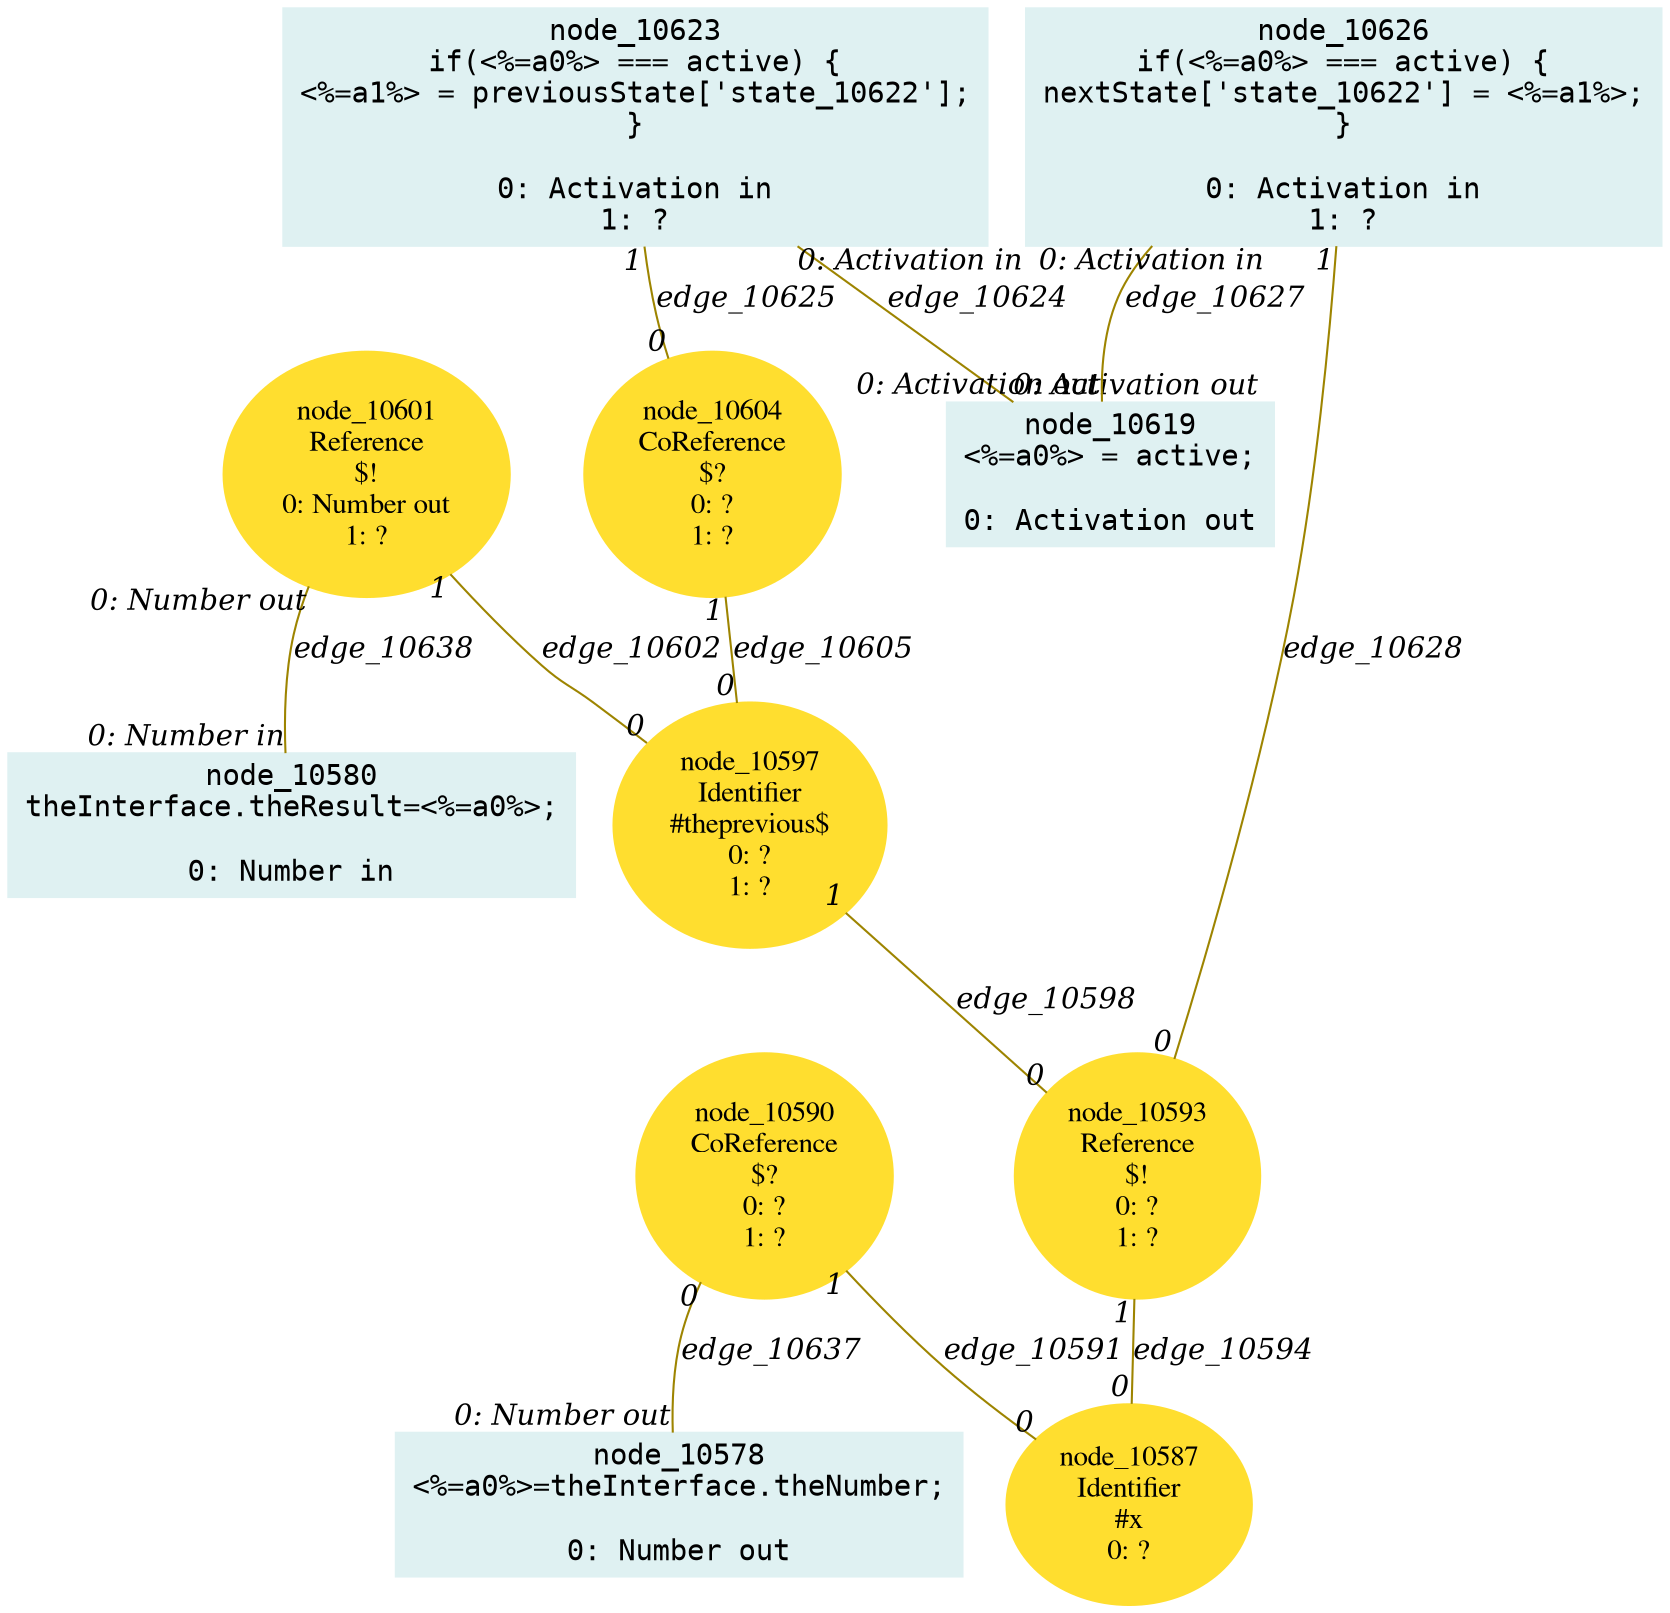 digraph g{node_10578 [shape="box", style="filled", color="#dff1f2", fontname="Courier", label="node_10578
<%=a0%>=theInterface.theNumber;

0: Number out" ]
node_10580 [shape="box", style="filled", color="#dff1f2", fontname="Courier", label="node_10580
theInterface.theResult=<%=a0%>;

0: Number in" ]
node_10587 [shape="ellipse", style="filled", color="#ffde2f", fontname="Times", label="node_10587
Identifier
#x
0: ?" ]
node_10590 [shape="ellipse", style="filled", color="#ffde2f", fontname="Times", label="node_10590
CoReference
$?
0: ?
1: ?" ]
node_10593 [shape="ellipse", style="filled", color="#ffde2f", fontname="Times", label="node_10593
Reference
$!
0: ?
1: ?" ]
node_10597 [shape="ellipse", style="filled", color="#ffde2f", fontname="Times", label="node_10597
Identifier
#theprevious$
0: ?
1: ?" ]
node_10601 [shape="ellipse", style="filled", color="#ffde2f", fontname="Times", label="node_10601
Reference
$!
0: Number out
1: ?" ]
node_10604 [shape="ellipse", style="filled", color="#ffde2f", fontname="Times", label="node_10604
CoReference
$?
0: ?
1: ?" ]
node_10619 [shape="box", style="filled", color="#dff1f2", fontname="Courier", label="node_10619
<%=a0%> = active;

0: Activation out" ]
node_10623 [shape="box", style="filled", color="#dff1f2", fontname="Courier", label="node_10623
if(<%=a0%> === active) {
<%=a1%> = previousState['state_10622'];
}

0: Activation in
1: ?" ]
node_10626 [shape="box", style="filled", color="#dff1f2", fontname="Courier", label="node_10626
if(<%=a0%> === active) {
nextState['state_10622'] = <%=a1%>;
}

0: Activation in
1: ?" ]
node_10590 -> node_10587 [dir=none, arrowHead=none, fontname="Times-Italic", arrowsize=1, color="#9d8400", label="edge_10591",  headlabel="0", taillabel="1" ]
node_10593 -> node_10587 [dir=none, arrowHead=none, fontname="Times-Italic", arrowsize=1, color="#9d8400", label="edge_10594",  headlabel="0", taillabel="1" ]
node_10597 -> node_10593 [dir=none, arrowHead=none, fontname="Times-Italic", arrowsize=1, color="#9d8400", label="edge_10598",  headlabel="0", taillabel="1" ]
node_10601 -> node_10597 [dir=none, arrowHead=none, fontname="Times-Italic", arrowsize=1, color="#9d8400", label="edge_10602",  headlabel="0", taillabel="1" ]
node_10604 -> node_10597 [dir=none, arrowHead=none, fontname="Times-Italic", arrowsize=1, color="#9d8400", label="edge_10605",  headlabel="0", taillabel="1" ]
node_10623 -> node_10619 [dir=none, arrowHead=none, fontname="Times-Italic", arrowsize=1, color="#9d8400", label="edge_10624",  headlabel="0: Activation out", taillabel="0: Activation in" ]
node_10623 -> node_10604 [dir=none, arrowHead=none, fontname="Times-Italic", arrowsize=1, color="#9d8400", label="edge_10625",  headlabel="0", taillabel="1" ]
node_10626 -> node_10619 [dir=none, arrowHead=none, fontname="Times-Italic", arrowsize=1, color="#9d8400", label="edge_10627",  headlabel="0: Activation out", taillabel="0: Activation in" ]
node_10626 -> node_10593 [dir=none, arrowHead=none, fontname="Times-Italic", arrowsize=1, color="#9d8400", label="edge_10628",  headlabel="0", taillabel="1" ]
node_10590 -> node_10578 [dir=none, arrowHead=none, fontname="Times-Italic", arrowsize=1, color="#9d8400", label="edge_10637",  headlabel="0: Number out", taillabel="0" ]
node_10601 -> node_10580 [dir=none, arrowHead=none, fontname="Times-Italic", arrowsize=1, color="#9d8400", label="edge_10638",  headlabel="0: Number in", taillabel="0: Number out" ]
}